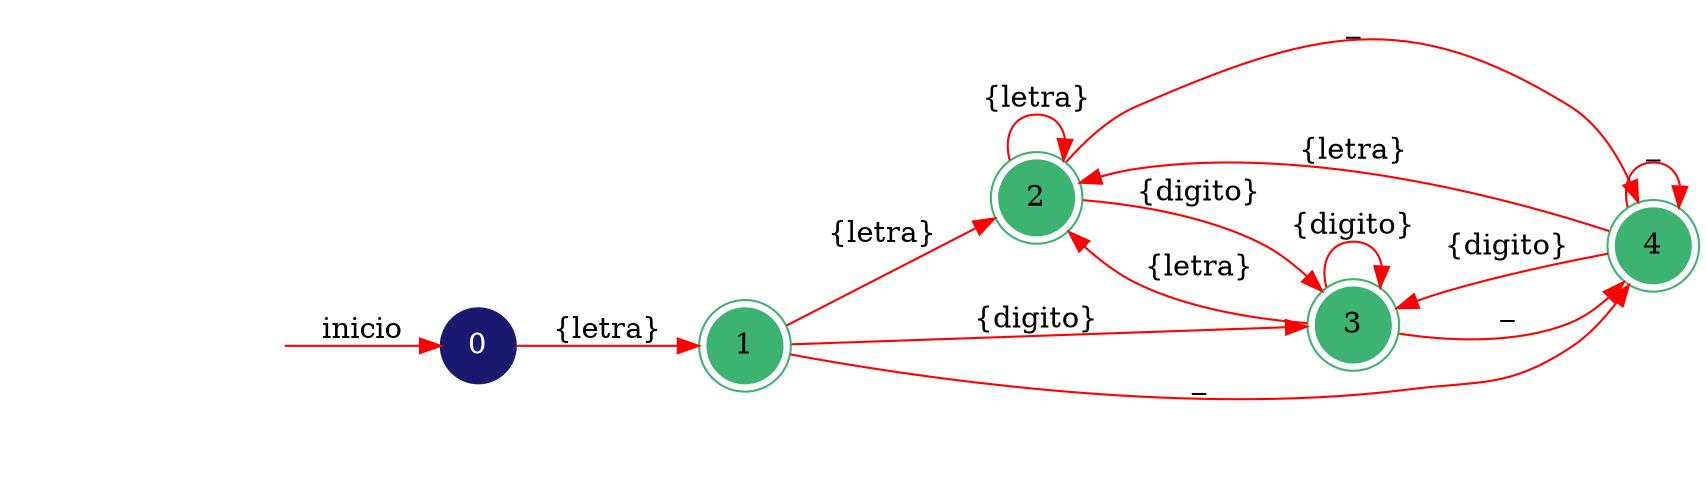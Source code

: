 digraph AFD {
	rankdir=LR;
	node [shape=doublecircle, style = filled,color = mediumseagreen]; "1" "2" "3" "4";
	node [shape=circle];
	node [color=midnightblue,fontcolor=white];
	edge [color=red];
	secret_node [style=invis];
	secret_node -> "0" [label="inicio"];
	"0" -> "1" [label="{letra}"];
	"1" -> "2" [label="{letra}"];
	"1" -> "3" [label="{digito}"];
	"1" -> "4" [label="_"];
	"2" -> "2" [label="{letra}"];
	"2" -> "3" [label="{digito}"];
	"2" -> "4" [label="_"];
	"3" -> "2" [label="{letra}"];
	"3" -> "3" [label="{digito}"];
	"3" -> "4" [label="_"];
	"4" -> "2" [label="{letra}"];
	"4" -> "3" [label="{digito}"];
	"4" -> "4" [label="_"];
}